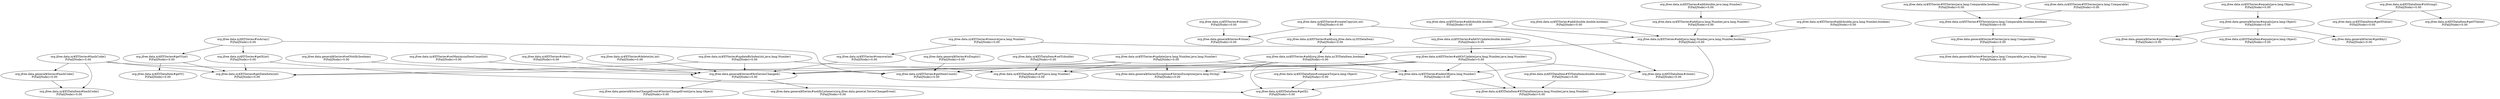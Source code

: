 digraph G {
  "org.jfree.data.xy$XYSeries#add(double,double)" [label="org.jfree.data.xy$XYSeries#add(double,double)\nP(Fail|Node)=0.00"];
  "org.jfree.data.xy$XYSeries#add(java.lang.Number,java.lang.Number,boolean)" [label="org.jfree.data.xy$XYSeries#add(java.lang.Number,java.lang.Number,boolean)\nP(Fail|Node)=0.00"];
  "org.jfree.data.xy$XYSeries#add(org.jfree.data.xy.XYDataItem,boolean)" [label="org.jfree.data.xy$XYSeries#add(org.jfree.data.xy.XYDataItem,boolean)\nP(Fail|Node)=0.00"];
  "org.jfree.data.xy$XYDataItem#XYDataItem(java.lang.Number,java.lang.Number)" [label="org.jfree.data.xy$XYDataItem#XYDataItem(java.lang.Number,java.lang.Number)\nP(Fail|Node)=0.00"];
  "org.jfree.data.xy$XYSeries#clone()" [label="org.jfree.data.xy$XYSeries#clone()\nP(Fail|Node)=0.00"];
  "org.jfree.data.general$Series#clone()" [label="org.jfree.data.general$Series#clone()\nP(Fail|Node)=0.00"];
  "org.jfree.data.xy$XYDataItem#getX()" [label="org.jfree.data.xy$XYDataItem#getX()\nP(Fail|Node)=0.00"];
  "org.jfree.data.general$Series#fireSeriesChanged()" [label="org.jfree.data.general$Series#fireSeriesChanged()\nP(Fail|Node)=0.00"];
  "org.jfree.data.xy$XYDataItem#compareTo(java.lang.Object)" [label="org.jfree.data.xy$XYDataItem#compareTo(java.lang.Object)\nP(Fail|Node)=0.00"];
  "org.jfree.data.general$SeriesException#SeriesException(java.lang.String)" [label="org.jfree.data.general$SeriesException#SeriesException(java.lang.String)\nP(Fail|Node)=0.00"];
  "org.jfree.data.xy$XYSeries#indexOf(java.lang.Number)" [label="org.jfree.data.xy$XYSeries#indexOf(java.lang.Number)\nP(Fail|Node)=0.00"];
  "org.jfree.data.xy$XYSeries#getItemCount()" [label="org.jfree.data.xy$XYSeries#getItemCount()\nP(Fail|Node)=0.00"];
  "org.jfree.data.xy$XYSeries#XYSeries(java.lang.Comparable,boolean)" [label="org.jfree.data.xy$XYSeries#XYSeries(java.lang.Comparable,boolean)\nP(Fail|Node)=0.00"];
  "org.jfree.data.xy$XYSeries#XYSeries(java.lang.Comparable,boolean,boolean)" [label="org.jfree.data.xy$XYSeries#XYSeries(java.lang.Comparable,boolean,boolean)\nP(Fail|Node)=0.00"];
  "org.jfree.data.general$Series#Series(java.lang.Comparable)" [label="org.jfree.data.general$Series#Series(java.lang.Comparable)\nP(Fail|Node)=0.00"];
  "org.jfree.data.general$Series#equals(java.lang.Object)" [label="org.jfree.data.general$Series#equals(java.lang.Object)\nP(Fail|Node)=0.00"];
  "org.jfree.data.general$Series#getDescription()" [label="org.jfree.data.general$Series#getDescription()\nP(Fail|Node)=0.00"];
  "org.jfree.data.xy$XYDataItem#equals(java.lang.Object)" [label="org.jfree.data.xy$XYDataItem#equals(java.lang.Object)\nP(Fail|Node)=0.00"];
  "org.jfree.data.general$Series#getKey()" [label="org.jfree.data.general$Series#getKey()\nP(Fail|Node)=0.00"];
  "org.jfree.data.xy$XYDataItem#toString()" [label="org.jfree.data.xy$XYDataItem#toString()\nP(Fail|Node)=0.00"];
  "org.jfree.data.xy$XYDataItem#getXValue()" [label="org.jfree.data.xy$XYDataItem#getXValue()\nP(Fail|Node)=0.00"];
  "org.jfree.data.xy$XYDataItem#getYValue()" [label="org.jfree.data.xy$XYDataItem#getYValue()\nP(Fail|Node)=0.00"];
  "org.jfree.data.xy$XYSeries#addOrUpdate(java.lang.Number,java.lang.Number)" [label="org.jfree.data.xy$XYSeries#addOrUpdate(java.lang.Number,java.lang.Number)\nP(Fail|Node)=0.00"];
  "org.jfree.data.xy$XYDataItem#setY(java.lang.Number)" [label="org.jfree.data.xy$XYDataItem#setY(java.lang.Number)\nP(Fail|Node)=0.00"];
  "org.jfree.data.xy$XYDataItem#clone()" [label="org.jfree.data.xy$XYDataItem#clone()\nP(Fail|Node)=0.00"];
  "org.jfree.data.xy$XYSeries#update(java.lang.Number,java.lang.Number)" [label="org.jfree.data.xy$XYSeries#update(java.lang.Number,java.lang.Number)\nP(Fail|Node)=0.00"];
  "org.jfree.data.xy$XYSeries#getDataItem(int)" [label="org.jfree.data.xy$XYSeries#getDataItem(int)\nP(Fail|Node)=0.00"];
  "org.jfree.data.general$SeriesChangeEvent#SeriesChangeEvent(java.lang.Object)" [label="org.jfree.data.general$SeriesChangeEvent#SeriesChangeEvent(java.lang.Object)\nP(Fail|Node)=0.00"];
  "org.jfree.data.general$Series#notifyListeners(org.jfree.data.general.SeriesChangeEvent)" [label="org.jfree.data.general$Series#notifyListeners(org.jfree.data.general.SeriesChangeEvent)\nP(Fail|Node)=0.00"];
  "org.jfree.data.xy$XYSeries#hashCode()" [label="org.jfree.data.xy$XYSeries#hashCode()\nP(Fail|Node)=0.00"];
  "org.jfree.data.xy$XYDataItem#hashCode()" [label="org.jfree.data.xy$XYDataItem#hashCode()\nP(Fail|Node)=0.00"];
  "org.jfree.data.general$Series#hashCode()" [label="org.jfree.data.general$Series#hashCode()\nP(Fail|Node)=0.00"];
  "org.jfree.data.xy$XYSeries#add(double,double,boolean)" [label="org.jfree.data.xy$XYSeries#add(double,double,boolean)\nP(Fail|Node)=0.00"];
  "org.jfree.data.general$Series#Series(java.lang.Comparable,java.lang.String)" [label="org.jfree.data.general$Series#Series(java.lang.Comparable,java.lang.String)\nP(Fail|Node)=0.00"];
  "org.jfree.data.xy$XYSeries#toArray()" [label="org.jfree.data.xy$XYSeries#toArray()\nP(Fail|Node)=0.00"];
  "org.jfree.data.xy$XYSeries#getY(int)" [label="org.jfree.data.xy$XYSeries#getY(int)\nP(Fail|Node)=0.00"];
  "org.jfree.data.xy$XYSeries#getX(int)" [label="org.jfree.data.xy$XYSeries#getX(int)\nP(Fail|Node)=0.00"];
  "org.jfree.data.xy$XYDataItem#getY()" [label="org.jfree.data.xy$XYDataItem#getY()\nP(Fail|Node)=0.00"];
  "org.jfree.data.xy$XYSeries#delete(int,int)" [label="org.jfree.data.xy$XYSeries#delete(int,int)\nP(Fail|Node)=0.00"];
  "org.jfree.data.xy$XYSeries#updateByIndex(int,java.lang.Number)" [label="org.jfree.data.xy$XYSeries#updateByIndex(int,java.lang.Number)\nP(Fail|Node)=0.00"];
  "org.jfree.data.xy$XYSeries#createCopy(int,int)" [label="org.jfree.data.xy$XYSeries#createCopy(int,int)\nP(Fail|Node)=0.00"];
  "org.jfree.data.xy$XYSeries#add(org.jfree.data.xy.XYDataItem)" [label="org.jfree.data.xy$XYSeries#add(org.jfree.data.xy.XYDataItem)\nP(Fail|Node)=0.00"];
  "org.jfree.data.xy$XYSeries#add(java.lang.Number,java.lang.Number)" [label="org.jfree.data.xy$XYSeries#add(java.lang.Number,java.lang.Number)\nP(Fail|Node)=0.00"];
  "org.jfree.data.xy$XYSeries#remove(java.lang.Number)" [label="org.jfree.data.xy$XYSeries#remove(java.lang.Number)\nP(Fail|Node)=0.00"];
  "org.jfree.data.xy$XYSeries#remove(int)" [label="org.jfree.data.xy$XYSeries#remove(int)\nP(Fail|Node)=0.00"];
  "org.jfree.data.general$Series#isEmpty()" [label="org.jfree.data.general$Series#isEmpty()\nP(Fail|Node)=0.00"];
  "org.jfree.data.xy$XYSeries#addOrUpdate(double,double)" [label="org.jfree.data.xy$XYSeries#addOrUpdate(double,double)\nP(Fail|Node)=0.00"];
  "org.jfree.data.general$Series#setNotify(boolean)" [label="org.jfree.data.general$Series#setNotify(boolean)\nP(Fail|Node)=0.00"];
  "org.jfree.data.xy$XYSeries#setMaximumItemCount(int)" [label="org.jfree.data.xy$XYSeries#setMaximumItemCount(int)\nP(Fail|Node)=0.00"];
  "org.jfree.data.xy$XYDataItem#XYDataItem(double,double)" [label="org.jfree.data.xy$XYDataItem#XYDataItem(double,double)\nP(Fail|Node)=0.00"];
  "org.jfree.data.xy$XYSeries#add(double,java.lang.Number,boolean)" [label="org.jfree.data.xy$XYSeries#add(double,java.lang.Number,boolean)\nP(Fail|Node)=0.00"];
  "org.jfree.data.xy$XYSeries#XYSeries(java.lang.Comparable)" [label="org.jfree.data.xy$XYSeries#XYSeries(java.lang.Comparable)\nP(Fail|Node)=0.00"];
  "org.jfree.data.xy$XYDataItem#setY(double)" [label="org.jfree.data.xy$XYDataItem#setY(double)\nP(Fail|Node)=0.00"];
  "org.jfree.data.xy$XYSeries#equals(java.lang.Object)" [label="org.jfree.data.xy$XYSeries#equals(java.lang.Object)\nP(Fail|Node)=0.00"];
  "org.jfree.data.xy$XYSeries#add(double,java.lang.Number)" [label="org.jfree.data.xy$XYSeries#add(double,java.lang.Number)\nP(Fail|Node)=0.00"];
  "org.jfree.data.xy$XYSeries#clear()" [label="org.jfree.data.xy$XYSeries#clear()\nP(Fail|Node)=0.00"];
  "org.jfree.data.xy$XYSeries#add(double,double)" -> "org.jfree.data.xy$XYSeries#add(java.lang.Number,java.lang.Number,boolean)";
  "org.jfree.data.xy$XYSeries#add(java.lang.Number,java.lang.Number,boolean)" -> "org.jfree.data.xy$XYSeries#add(org.jfree.data.xy.XYDataItem,boolean)";
  "org.jfree.data.xy$XYSeries#add(java.lang.Number,java.lang.Number,boolean)" -> "org.jfree.data.xy$XYDataItem#XYDataItem(java.lang.Number,java.lang.Number)";
  "org.jfree.data.xy$XYSeries#add(org.jfree.data.xy.XYDataItem,boolean)" -> "org.jfree.data.xy$XYDataItem#getX()";
  "org.jfree.data.xy$XYSeries#add(org.jfree.data.xy.XYDataItem,boolean)" -> "org.jfree.data.general$Series#fireSeriesChanged()";
  "org.jfree.data.xy$XYSeries#add(org.jfree.data.xy.XYDataItem,boolean)" -> "org.jfree.data.xy$XYDataItem#compareTo(java.lang.Object)";
  "org.jfree.data.xy$XYSeries#add(org.jfree.data.xy.XYDataItem,boolean)" -> "org.jfree.data.general$SeriesException#SeriesException(java.lang.String)";
  "org.jfree.data.xy$XYSeries#add(org.jfree.data.xy.XYDataItem,boolean)" -> "org.jfree.data.xy$XYSeries#indexOf(java.lang.Number)";
  "org.jfree.data.xy$XYSeries#add(org.jfree.data.xy.XYDataItem,boolean)" -> "org.jfree.data.xy$XYSeries#getItemCount()";
  "org.jfree.data.xy$XYSeries#clone()" -> "org.jfree.data.general$Series#clone()";
  "org.jfree.data.general$Series#fireSeriesChanged()" -> "org.jfree.data.general$SeriesChangeEvent#SeriesChangeEvent(java.lang.Object)";
  "org.jfree.data.general$Series#fireSeriesChanged()" -> "org.jfree.data.general$Series#notifyListeners(org.jfree.data.general.SeriesChangeEvent)";
  "org.jfree.data.xy$XYDataItem#compareTo(java.lang.Object)" -> "org.jfree.data.xy$XYDataItem#getX()";
  "org.jfree.data.xy$XYSeries#indexOf(java.lang.Number)" -> "org.jfree.data.xy$XYDataItem#XYDataItem(java.lang.Number,java.lang.Number)";
  "org.jfree.data.xy$XYSeries#indexOf(java.lang.Number)" -> "org.jfree.data.xy$XYDataItem#getX()";
  "org.jfree.data.xy$XYSeries#XYSeries(java.lang.Comparable,boolean)" -> "org.jfree.data.xy$XYSeries#XYSeries(java.lang.Comparable,boolean,boolean)";
  "org.jfree.data.xy$XYSeries#XYSeries(java.lang.Comparable,boolean,boolean)" -> "org.jfree.data.general$Series#Series(java.lang.Comparable)";
  "org.jfree.data.general$Series#Series(java.lang.Comparable)" -> "org.jfree.data.general$Series#Series(java.lang.Comparable,java.lang.String)";
  "org.jfree.data.general$Series#equals(java.lang.Object)" -> "org.jfree.data.general$Series#getDescription()";
  "org.jfree.data.general$Series#equals(java.lang.Object)" -> "org.jfree.data.xy$XYDataItem#equals(java.lang.Object)";
  "org.jfree.data.general$Series#equals(java.lang.Object)" -> "org.jfree.data.general$Series#getKey()";
  "org.jfree.data.xy$XYDataItem#toString()" -> "org.jfree.data.xy$XYDataItem#getXValue()";
  "org.jfree.data.xy$XYDataItem#toString()" -> "org.jfree.data.xy$XYDataItem#getYValue()";
  "org.jfree.data.xy$XYSeries#addOrUpdate(java.lang.Number,java.lang.Number)" -> "org.jfree.data.xy$XYSeries#indexOf(java.lang.Number)";
  "org.jfree.data.xy$XYSeries#addOrUpdate(java.lang.Number,java.lang.Number)" -> "org.jfree.data.xy$XYDataItem#XYDataItem(java.lang.Number,java.lang.Number)";
  "org.jfree.data.xy$XYSeries#addOrUpdate(java.lang.Number,java.lang.Number)" -> "org.jfree.data.xy$XYDataItem#setY(java.lang.Number)";
  "org.jfree.data.xy$XYSeries#addOrUpdate(java.lang.Number,java.lang.Number)" -> "org.jfree.data.general$Series#fireSeriesChanged()";
  "org.jfree.data.xy$XYSeries#addOrUpdate(java.lang.Number,java.lang.Number)" -> "org.jfree.data.xy$XYSeries#getItemCount()";
  "org.jfree.data.xy$XYSeries#addOrUpdate(java.lang.Number,java.lang.Number)" -> "org.jfree.data.xy$XYDataItem#clone()";
  "org.jfree.data.xy$XYSeries#addOrUpdate(java.lang.Number,java.lang.Number)" -> "org.jfree.data.general$SeriesException#SeriesException(java.lang.String)";
  "org.jfree.data.xy$XYSeries#update(java.lang.Number,java.lang.Number)" -> "org.jfree.data.general$Series#fireSeriesChanged()";
  "org.jfree.data.xy$XYSeries#update(java.lang.Number,java.lang.Number)" -> "org.jfree.data.xy$XYSeries#getDataItem(int)";
  "org.jfree.data.xy$XYSeries#update(java.lang.Number,java.lang.Number)" -> "org.jfree.data.xy$XYDataItem#setY(java.lang.Number)";
  "org.jfree.data.xy$XYSeries#update(java.lang.Number,java.lang.Number)" -> "org.jfree.data.general$SeriesException#SeriesException(java.lang.String)";
  "org.jfree.data.xy$XYSeries#update(java.lang.Number,java.lang.Number)" -> "org.jfree.data.xy$XYSeries#indexOf(java.lang.Number)";
  "org.jfree.data.xy$XYSeries#hashCode()" -> "org.jfree.data.xy$XYDataItem#hashCode()";
  "org.jfree.data.xy$XYSeries#hashCode()" -> "org.jfree.data.xy$XYSeries#getDataItem(int)";
  "org.jfree.data.xy$XYSeries#hashCode()" -> "org.jfree.data.general$Series#hashCode()";
  "org.jfree.data.xy$XYSeries#hashCode()" -> "org.jfree.data.xy$XYSeries#getItemCount()";
  "org.jfree.data.general$Series#hashCode()" -> "org.jfree.data.xy$XYDataItem#hashCode()";
  "org.jfree.data.xy$XYSeries#add(double,double,boolean)" -> "org.jfree.data.xy$XYSeries#add(java.lang.Number,java.lang.Number,boolean)";
  "org.jfree.data.xy$XYSeries#toArray()" -> "org.jfree.data.xy$XYSeries#getY(int)";
  "org.jfree.data.xy$XYSeries#toArray()" -> "org.jfree.data.xy$XYSeries#getItemCount()";
  "org.jfree.data.xy$XYSeries#toArray()" -> "org.jfree.data.xy$XYSeries#getX(int)";
  "org.jfree.data.xy$XYSeries#getY(int)" -> "org.jfree.data.xy$XYDataItem#getY()";
  "org.jfree.data.xy$XYSeries#getY(int)" -> "org.jfree.data.xy$XYSeries#getDataItem(int)";
  "org.jfree.data.xy$XYSeries#getX(int)" -> "org.jfree.data.xy$XYDataItem#getX()";
  "org.jfree.data.xy$XYSeries#getX(int)" -> "org.jfree.data.xy$XYSeries#getDataItem(int)";
  "org.jfree.data.xy$XYSeries#delete(int,int)" -> "org.jfree.data.general$Series#fireSeriesChanged()";
  "org.jfree.data.xy$XYSeries#updateByIndex(int,java.lang.Number)" -> "org.jfree.data.general$Series#fireSeriesChanged()";
  "org.jfree.data.xy$XYSeries#updateByIndex(int,java.lang.Number)" -> "org.jfree.data.xy$XYSeries#getDataItem(int)";
  "org.jfree.data.xy$XYSeries#updateByIndex(int,java.lang.Number)" -> "org.jfree.data.xy$XYDataItem#setY(java.lang.Number)";
  "org.jfree.data.xy$XYSeries#createCopy(int,int)" -> "org.jfree.data.xy$XYSeries#add(org.jfree.data.xy.XYDataItem)";
  "org.jfree.data.xy$XYSeries#createCopy(int,int)" -> "org.jfree.data.general$Series#clone()";
  "org.jfree.data.xy$XYSeries#createCopy(int,int)" -> "org.jfree.data.xy$XYDataItem#clone()";
  "org.jfree.data.xy$XYSeries#add(org.jfree.data.xy.XYDataItem)" -> "org.jfree.data.xy$XYSeries#add(org.jfree.data.xy.XYDataItem,boolean)";
  "org.jfree.data.xy$XYSeries#add(java.lang.Number,java.lang.Number)" -> "org.jfree.data.xy$XYSeries#add(java.lang.Number,java.lang.Number,boolean)";
  "org.jfree.data.xy$XYSeries#remove(java.lang.Number)" -> "org.jfree.data.xy$XYSeries#remove(int)";
  "org.jfree.data.xy$XYSeries#remove(java.lang.Number)" -> "org.jfree.data.xy$XYSeries#indexOf(java.lang.Number)";
  "org.jfree.data.xy$XYSeries#remove(int)" -> "org.jfree.data.general$Series#fireSeriesChanged()";
  "org.jfree.data.general$Series#isEmpty()" -> "org.jfree.data.xy$XYSeries#getItemCount()";
  "org.jfree.data.xy$XYSeries#addOrUpdate(double,double)" -> "org.jfree.data.xy$XYSeries#addOrUpdate(java.lang.Number,java.lang.Number)";
  "org.jfree.data.general$Series#setNotify(boolean)" -> "org.jfree.data.general$Series#fireSeriesChanged()";
  "org.jfree.data.xy$XYSeries#setMaximumItemCount(int)" -> "org.jfree.data.general$Series#fireSeriesChanged()";
  "org.jfree.data.xy$XYDataItem#XYDataItem(double,double)" -> "org.jfree.data.xy$XYDataItem#XYDataItem(java.lang.Number,java.lang.Number)";
  "org.jfree.data.xy$XYSeries#add(double,java.lang.Number,boolean)" -> "org.jfree.data.xy$XYSeries#add(java.lang.Number,java.lang.Number,boolean)";
  "org.jfree.data.xy$XYSeries#XYSeries(java.lang.Comparable)" -> "org.jfree.data.xy$XYSeries#XYSeries(java.lang.Comparable,boolean,boolean)";
  "org.jfree.data.xy$XYDataItem#setY(double)" -> "org.jfree.data.xy$XYDataItem#setY(java.lang.Number)";
  "org.jfree.data.xy$XYSeries#equals(java.lang.Object)" -> "org.jfree.data.general$Series#equals(java.lang.Object)";
  "org.jfree.data.xy$XYSeries#add(double,java.lang.Number)" -> "org.jfree.data.xy$XYSeries#add(java.lang.Number,java.lang.Number)";
  "org.jfree.data.xy$XYSeries#clear()" -> "org.jfree.data.general$Series#fireSeriesChanged()";
}

